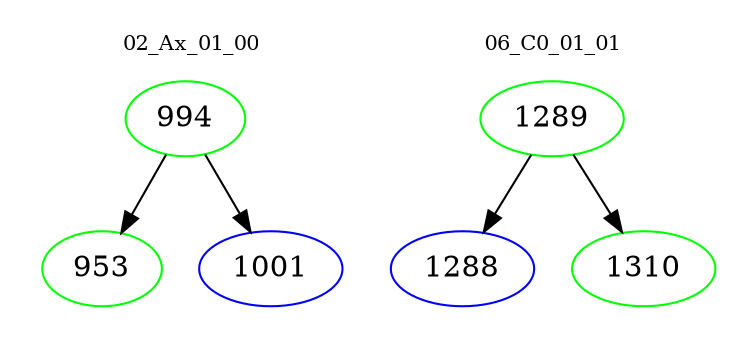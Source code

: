digraph{
subgraph cluster_0 {
color = white
label = "02_Ax_01_00";
fontsize=10;
T0_994 [label="994", color="green"]
T0_994 -> T0_953 [color="black"]
T0_953 [label="953", color="green"]
T0_994 -> T0_1001 [color="black"]
T0_1001 [label="1001", color="blue"]
}
subgraph cluster_1 {
color = white
label = "06_C0_01_01";
fontsize=10;
T1_1289 [label="1289", color="green"]
T1_1289 -> T1_1288 [color="black"]
T1_1288 [label="1288", color="blue"]
T1_1289 -> T1_1310 [color="black"]
T1_1310 [label="1310", color="green"]
}
}
